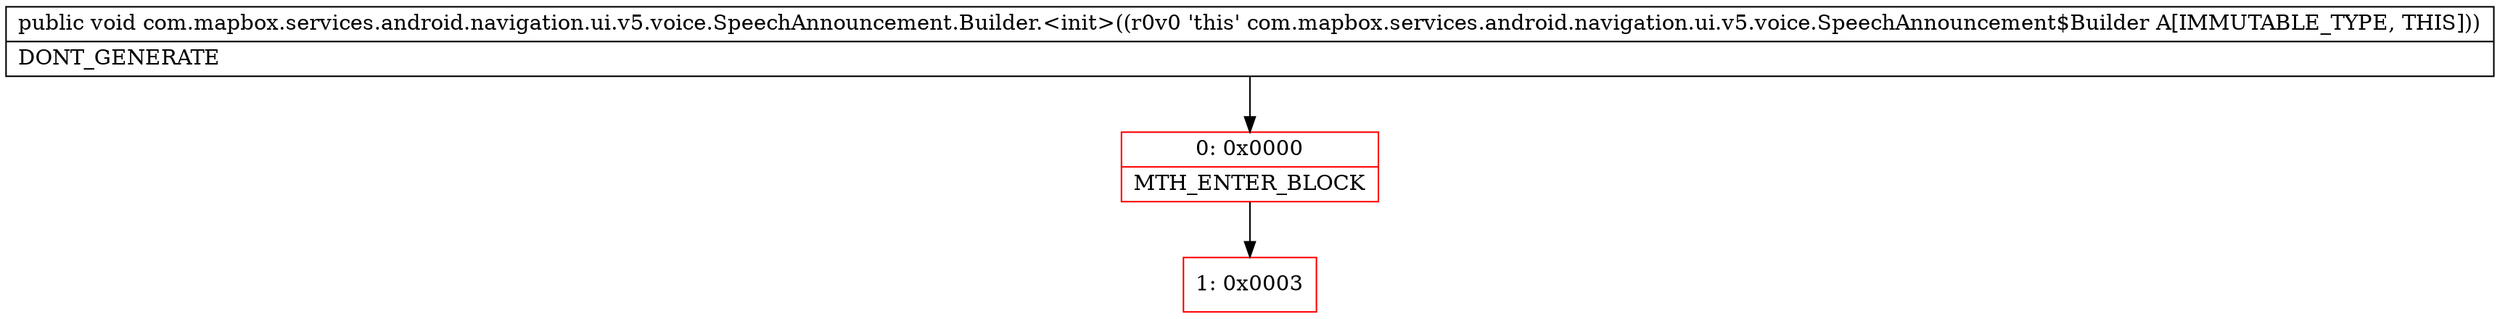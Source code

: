digraph "CFG forcom.mapbox.services.android.navigation.ui.v5.voice.SpeechAnnouncement.Builder.\<init\>()V" {
subgraph cluster_Region_1833914863 {
label = "R(0)";
node [shape=record,color=blue];
}
Node_0 [shape=record,color=red,label="{0\:\ 0x0000|MTH_ENTER_BLOCK\l}"];
Node_1 [shape=record,color=red,label="{1\:\ 0x0003}"];
MethodNode[shape=record,label="{public void com.mapbox.services.android.navigation.ui.v5.voice.SpeechAnnouncement.Builder.\<init\>((r0v0 'this' com.mapbox.services.android.navigation.ui.v5.voice.SpeechAnnouncement$Builder A[IMMUTABLE_TYPE, THIS]))  | DONT_GENERATE\l}"];
MethodNode -> Node_0;
Node_0 -> Node_1;
}

